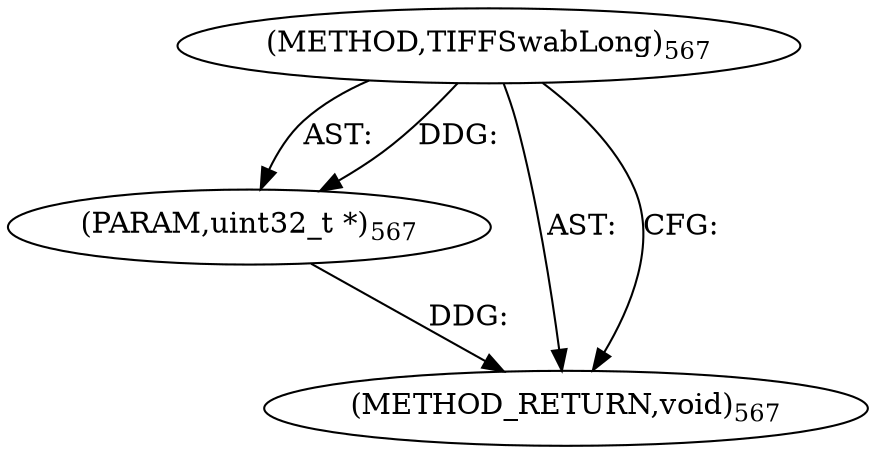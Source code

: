 digraph "TIFFSwabLong" {  
"9209" [label = <(METHOD,TIFFSwabLong)<SUB>567</SUB>> ]
"9210" [label = <(PARAM,uint32_t *)<SUB>567</SUB>> ]
"9211" [label = <(METHOD_RETURN,void)<SUB>567</SUB>> ]
  "9209" -> "9210"  [ label = "AST: "] 
  "9209" -> "9211"  [ label = "AST: "] 
  "9209" -> "9211"  [ label = "CFG: "] 
  "9210" -> "9211"  [ label = "DDG: "] 
  "9209" -> "9210"  [ label = "DDG: "] 
}
